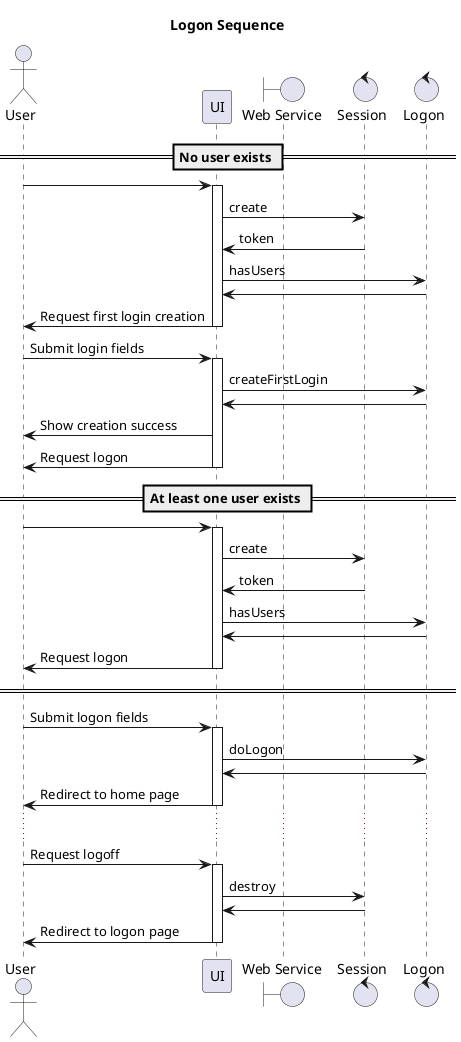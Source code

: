 @startuml
title Logon Sequence

actor User
participant UI
boundary "Web Service" as WS
control Session
control Logon


== No user exists ==
User -> UI
activate UI
UI -> Session: create
Session -> UI: token
UI -> Logon: hasUsers
Logon -> UI
UI -> User: Request first login creation
deactivate UI

User -> UI: Submit login fields
activate UI
UI -> Logon: createFirstLogin
Logon -> UI
UI -> User: Show creation success
UI -> User: Request logon
deactivate UI

== At least one user exists ==
User -> UI
activate UI
UI -> Session: create
Session -> UI: token
UI -> Logon: hasUsers
Logon -> UI
UI -> User: Request logon
deactivate UI

== ==
User -> UI: Submit logon fields
activate UI
UI -> Logon: doLogon
Logon -> UI
UI -> User: Redirect to home page
deactivate UI
...
User -> UI: Request logoff
activate UI
UI -> Session: destroy
Session -> UI
UI -> User: Redirect to logon page
deactivate UI

' vim: ts=2 sw=2
@enduml
